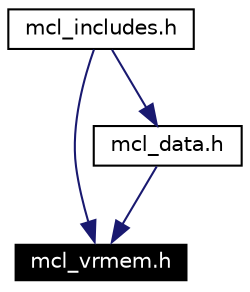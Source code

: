 digraph G
{
  edge [fontname="Helvetica",fontsize=10,labelfontname="Helvetica",labelfontsize=10];
  node [fontname="Helvetica",fontsize=10,shape=record];
  Node1 [label="mcl_vrmem.h",height=0.2,width=0.4,color="white", fillcolor="black", style="filled" fontcolor="white"];
  Node2 -> Node1 [color="midnightblue",fontsize=10,style="solid",fontname="Helvetica"];
  Node2 [label="mcl_data.h",height=0.2,width=0.4,color="black",URL="$mcl__data_8h.html"];
  Node3 -> Node2 [color="midnightblue",fontsize=10,style="solid",fontname="Helvetica"];
  Node3 [label="mcl_includes.h",height=0.2,width=0.4,color="black",URL="$mcl__includes_8h.html"];
  Node3 -> Node1 [color="midnightblue",fontsize=10,style="solid",fontname="Helvetica"];
}
